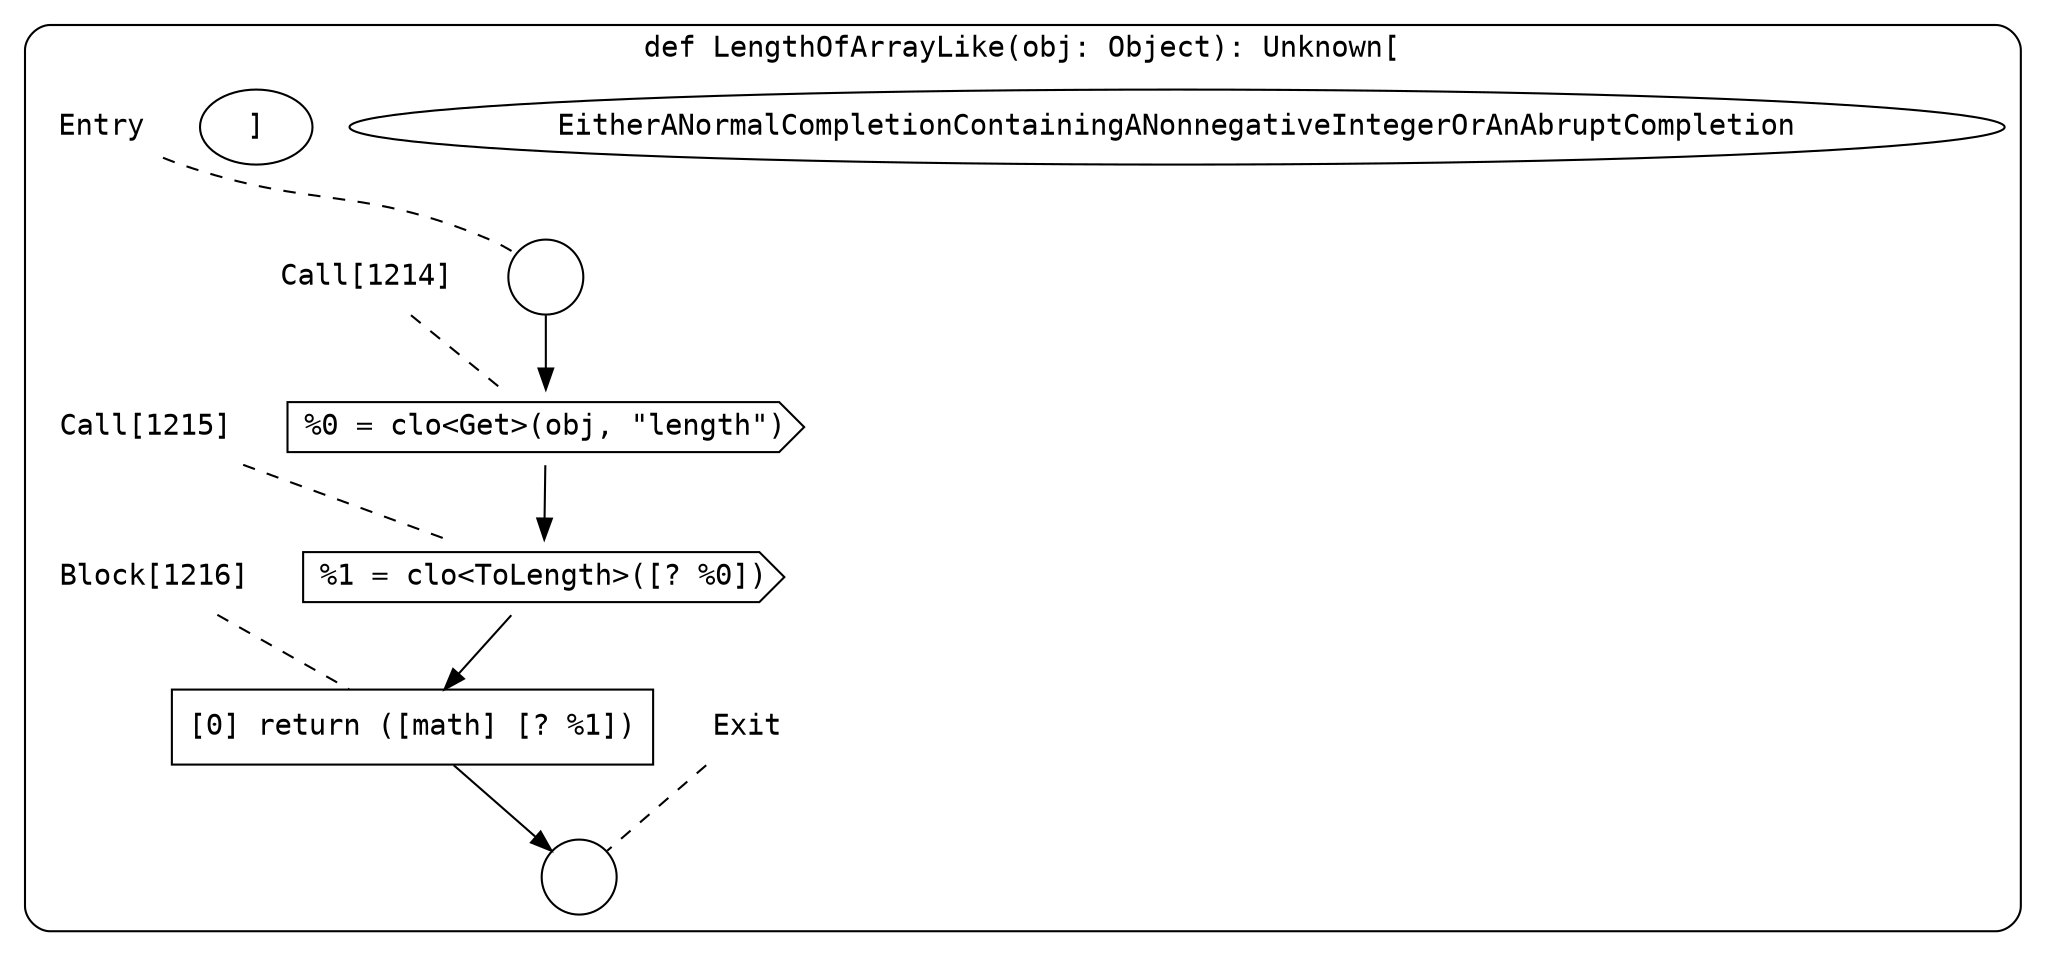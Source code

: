 digraph {
  graph [fontname = "Consolas"]
  node [fontname = "Consolas"]
  edge [fontname = "Consolas"]
  subgraph cluster147 {
    label = "def LengthOfArrayLike(obj: Object): Unknown["EitherANormalCompletionContainingANonnegativeIntegerOrAnAbruptCompletion"]"
    style = rounded
    cluster147_entry_name [shape=none, label=<<font color="black">Entry</font>>]
    cluster147_entry_name -> cluster147_entry [arrowhead=none, color="black", style=dashed]
    cluster147_entry [shape=circle label=" " color="black" fillcolor="white" style=filled]
    cluster147_entry -> node1214 [color="black"]
    cluster147_exit_name [shape=none, label=<<font color="black">Exit</font>>]
    cluster147_exit_name -> cluster147_exit [arrowhead=none, color="black", style=dashed]
    cluster147_exit [shape=circle label=" " color="black" fillcolor="white" style=filled]
    node1214_name [shape=none, label=<<font color="black">Call[1214]</font>>]
    node1214_name -> node1214 [arrowhead=none, color="black", style=dashed]
    node1214 [shape=cds, label=<<font color="black">%0 = clo&lt;Get&gt;(obj, &quot;length&quot;)</font>> color="black" fillcolor="white", style=filled]
    node1214 -> node1215 [color="black"]
    node1215_name [shape=none, label=<<font color="black">Call[1215]</font>>]
    node1215_name -> node1215 [arrowhead=none, color="black", style=dashed]
    node1215 [shape=cds, label=<<font color="black">%1 = clo&lt;ToLength&gt;([? %0])</font>> color="black" fillcolor="white", style=filled]
    node1215 -> node1216 [color="black"]
    node1216_name [shape=none, label=<<font color="black">Block[1216]</font>>]
    node1216_name -> node1216 [arrowhead=none, color="black", style=dashed]
    node1216 [shape=box, label=<<font color="black">[0] return ([math] [? %1])<BR ALIGN="LEFT"/></font>> color="black" fillcolor="white", style=filled]
    node1216 -> cluster147_exit [color="black"]
  }
}